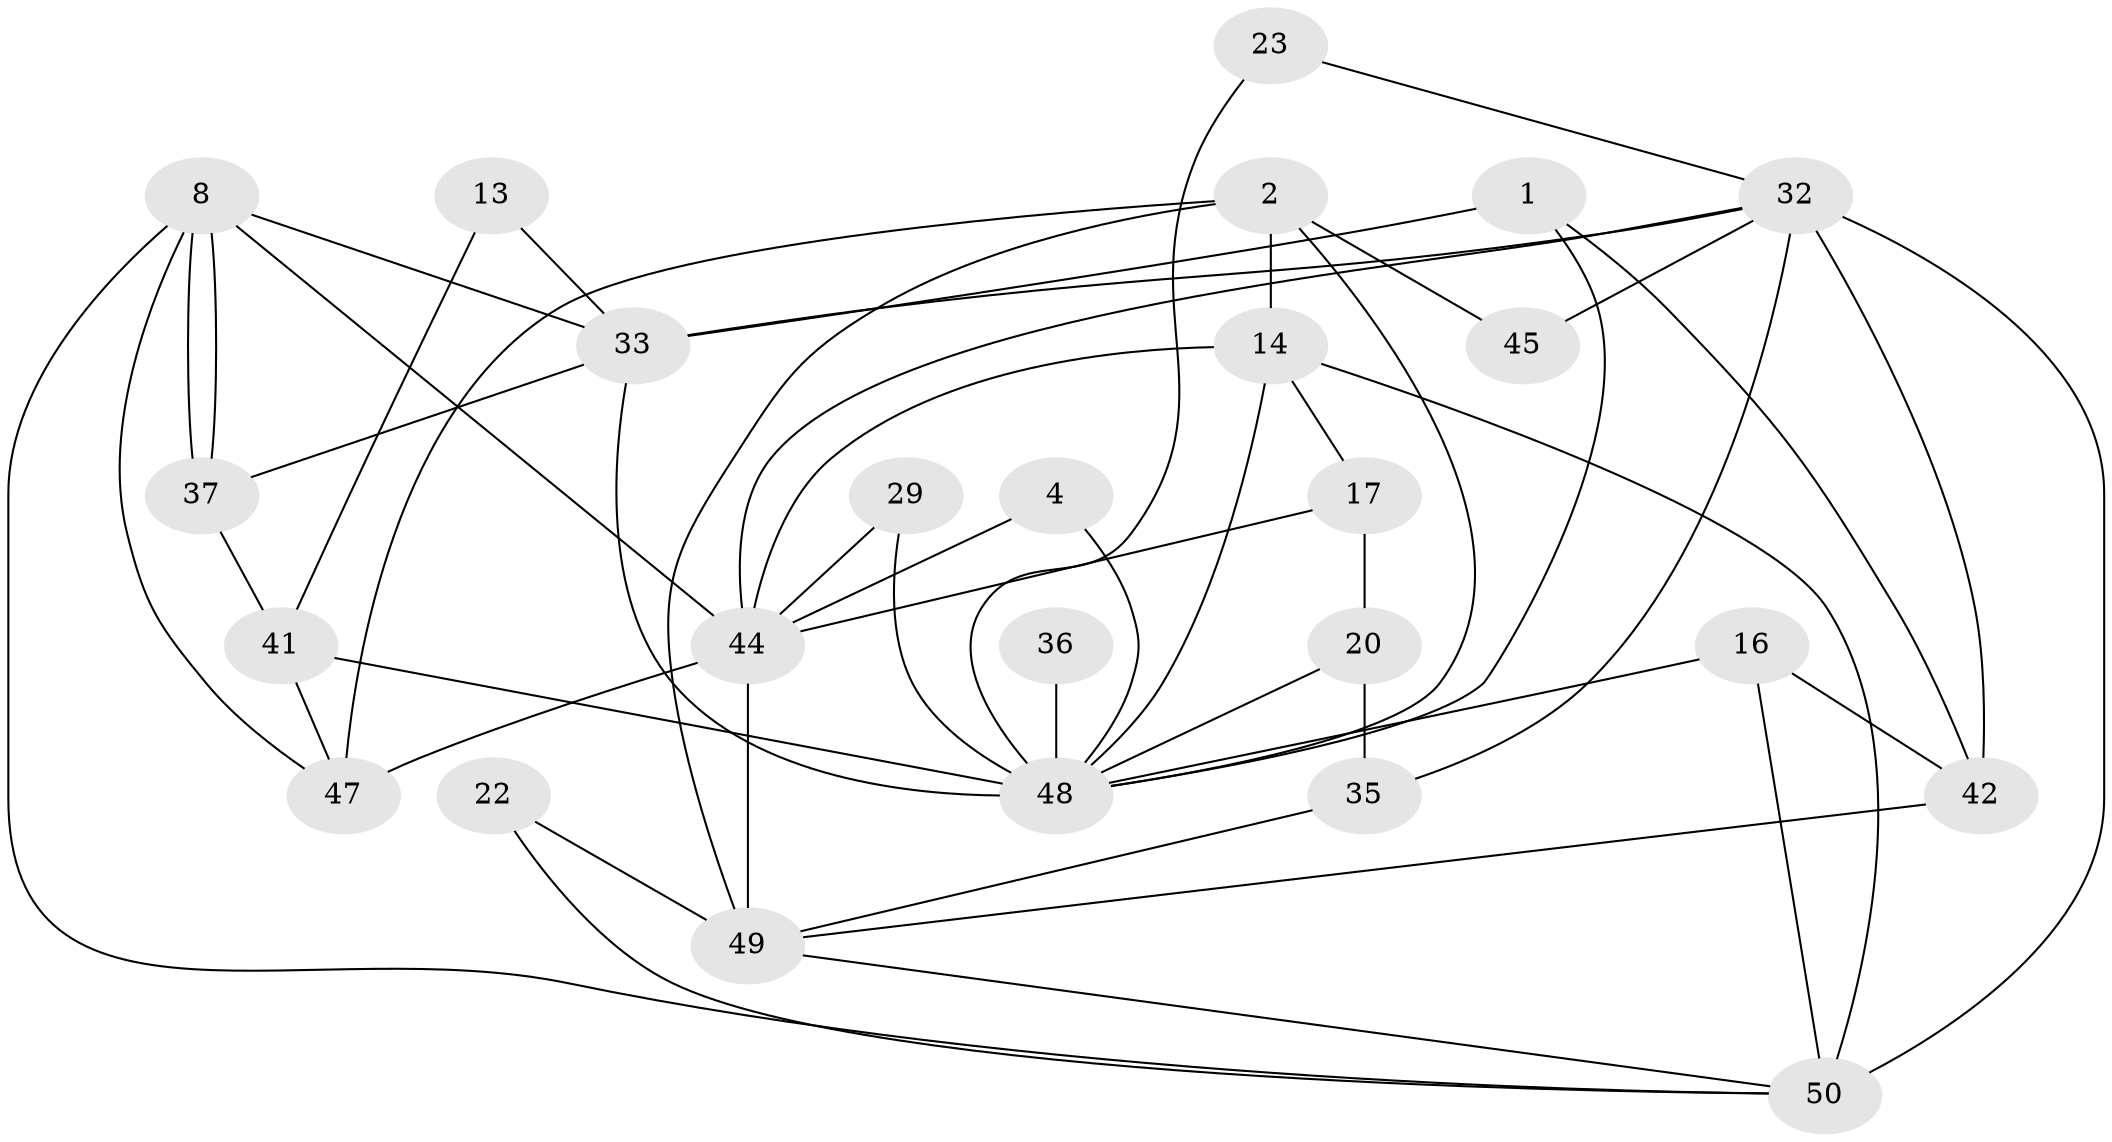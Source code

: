 // original degree distribution, {7: 0.1, 3: 0.26, 2: 0.18, 4: 0.2, 6: 0.06, 5: 0.2}
// Generated by graph-tools (version 1.1) at 2025/49/03/09/25 04:49:55]
// undirected, 25 vertices, 52 edges
graph export_dot {
graph [start="1"]
  node [color=gray90,style=filled];
  1;
  2;
  4;
  8;
  13;
  14 [super="+11"];
  16 [super="+7"];
  17;
  20 [super="+18"];
  22;
  23;
  29;
  32 [super="+30+26"];
  33 [super="+3+31"];
  35;
  36;
  37 [super="+19"];
  41;
  42;
  44 [super="+38+39"];
  45;
  47 [super="+40"];
  48 [super="+6+12+43+46"];
  49 [super="+5+34+24"];
  50 [super="+15+28"];
  1 -- 42;
  1 -- 33 [weight=3];
  1 -- 48 [weight=2];
  2 -- 47 [weight=2];
  2 -- 14 [weight=2];
  2 -- 45;
  2 -- 48;
  2 -- 49;
  4 -- 44;
  4 -- 48;
  8 -- 37 [weight=2];
  8 -- 37;
  8 -- 47;
  8 -- 33;
  8 -- 50;
  8 -- 44;
  13 -- 41;
  13 -- 33;
  14 -- 17;
  14 -- 50 [weight=2];
  14 -- 44;
  14 -- 48;
  16 -- 42;
  16 -- 50;
  16 -- 48 [weight=2];
  17 -- 20 [weight=2];
  17 -- 44;
  20 -- 48;
  20 -- 35;
  22 -- 50;
  22 -- 49;
  23 -- 32;
  23 -- 48;
  29 -- 44;
  29 -- 48;
  32 -- 35 [weight=2];
  32 -- 42;
  32 -- 33;
  32 -- 50 [weight=2];
  32 -- 45;
  32 -- 44;
  33 -- 37 [weight=2];
  33 -- 48 [weight=4];
  35 -- 49 [weight=2];
  36 -- 48 [weight=2];
  37 -- 41;
  41 -- 47;
  41 -- 48;
  42 -- 49;
  44 -- 47;
  44 -- 49 [weight=3];
  49 -- 50;
}
